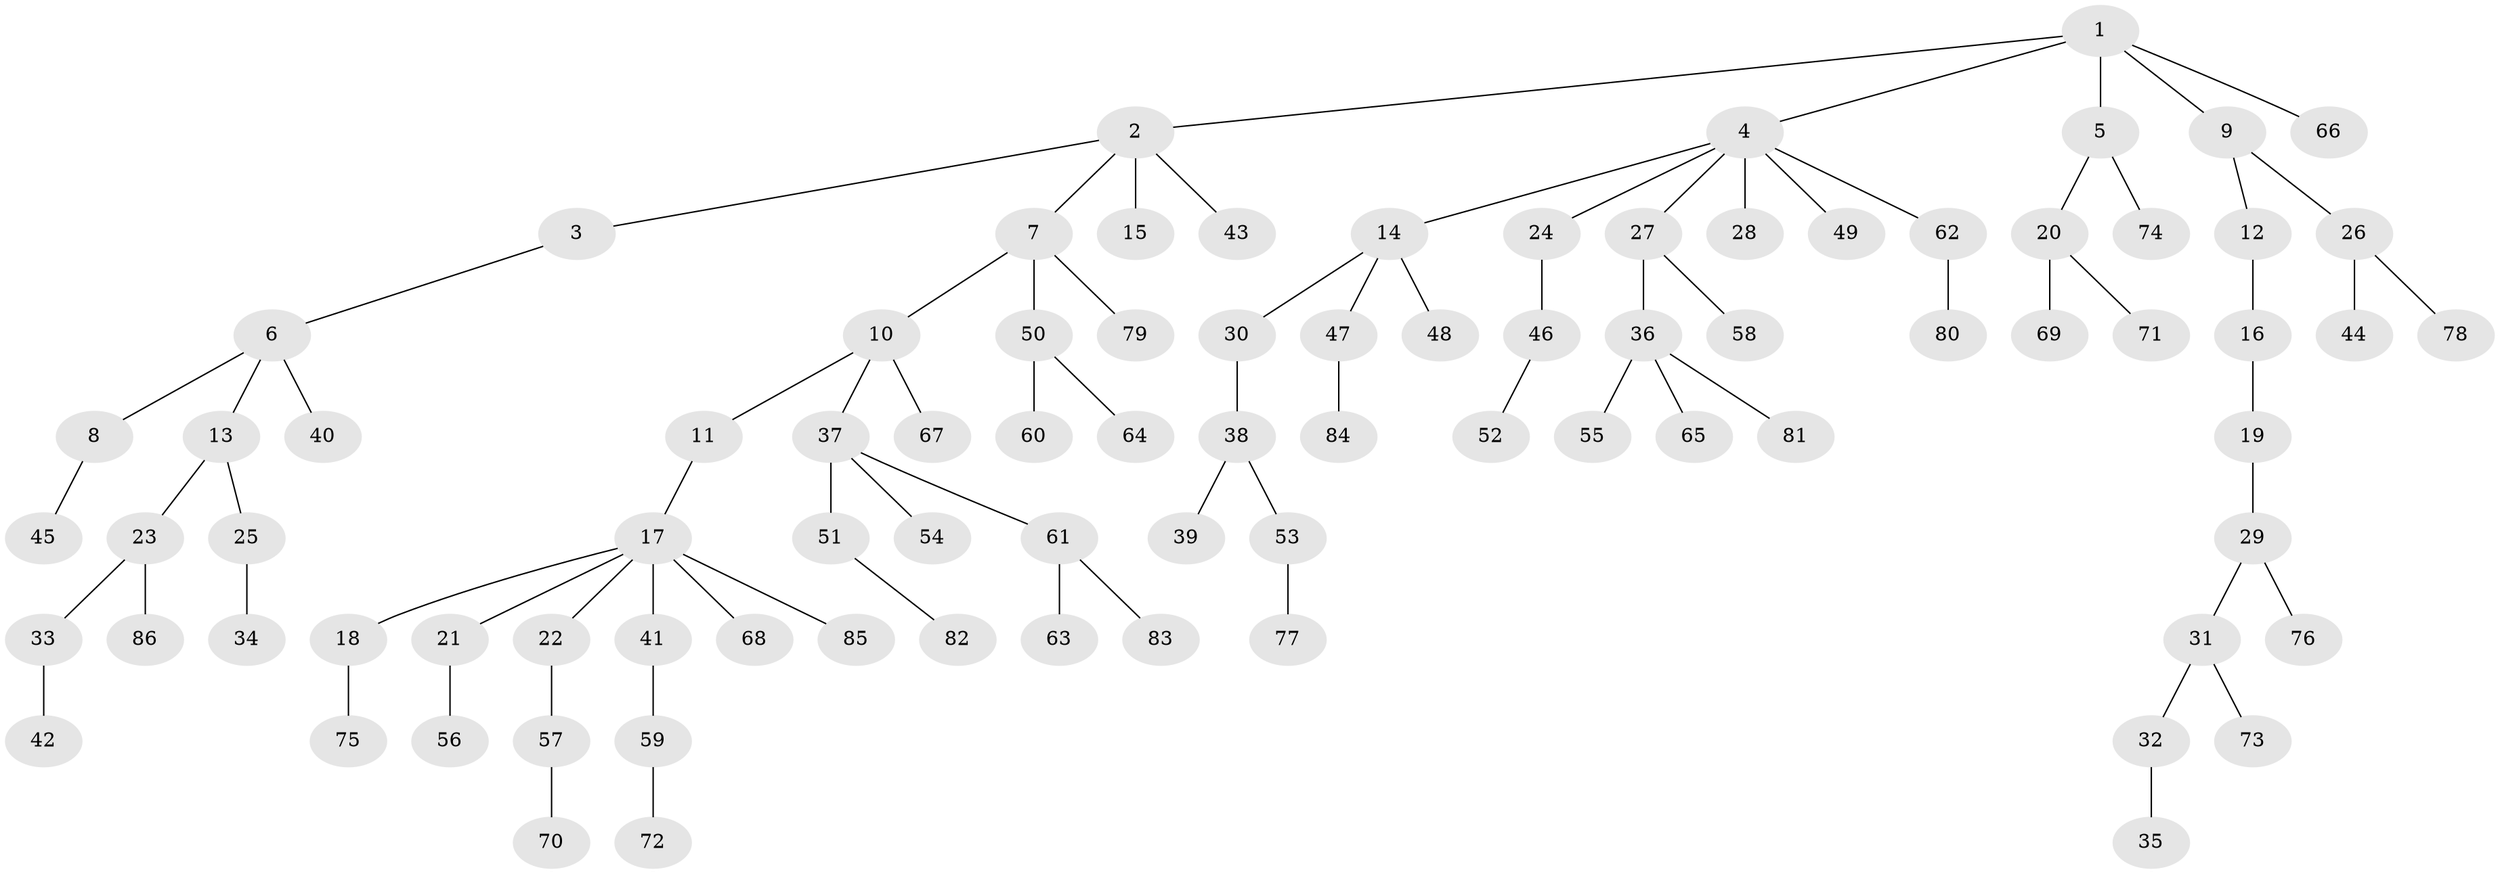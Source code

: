 // Generated by graph-tools (version 1.1) at 2025/11/02/27/25 16:11:25]
// undirected, 86 vertices, 85 edges
graph export_dot {
graph [start="1"]
  node [color=gray90,style=filled];
  1;
  2;
  3;
  4;
  5;
  6;
  7;
  8;
  9;
  10;
  11;
  12;
  13;
  14;
  15;
  16;
  17;
  18;
  19;
  20;
  21;
  22;
  23;
  24;
  25;
  26;
  27;
  28;
  29;
  30;
  31;
  32;
  33;
  34;
  35;
  36;
  37;
  38;
  39;
  40;
  41;
  42;
  43;
  44;
  45;
  46;
  47;
  48;
  49;
  50;
  51;
  52;
  53;
  54;
  55;
  56;
  57;
  58;
  59;
  60;
  61;
  62;
  63;
  64;
  65;
  66;
  67;
  68;
  69;
  70;
  71;
  72;
  73;
  74;
  75;
  76;
  77;
  78;
  79;
  80;
  81;
  82;
  83;
  84;
  85;
  86;
  1 -- 2;
  1 -- 4;
  1 -- 5;
  1 -- 9;
  1 -- 66;
  2 -- 3;
  2 -- 7;
  2 -- 15;
  2 -- 43;
  3 -- 6;
  4 -- 14;
  4 -- 24;
  4 -- 27;
  4 -- 28;
  4 -- 49;
  4 -- 62;
  5 -- 20;
  5 -- 74;
  6 -- 8;
  6 -- 13;
  6 -- 40;
  7 -- 10;
  7 -- 50;
  7 -- 79;
  8 -- 45;
  9 -- 12;
  9 -- 26;
  10 -- 11;
  10 -- 37;
  10 -- 67;
  11 -- 17;
  12 -- 16;
  13 -- 23;
  13 -- 25;
  14 -- 30;
  14 -- 47;
  14 -- 48;
  16 -- 19;
  17 -- 18;
  17 -- 21;
  17 -- 22;
  17 -- 41;
  17 -- 68;
  17 -- 85;
  18 -- 75;
  19 -- 29;
  20 -- 69;
  20 -- 71;
  21 -- 56;
  22 -- 57;
  23 -- 33;
  23 -- 86;
  24 -- 46;
  25 -- 34;
  26 -- 44;
  26 -- 78;
  27 -- 36;
  27 -- 58;
  29 -- 31;
  29 -- 76;
  30 -- 38;
  31 -- 32;
  31 -- 73;
  32 -- 35;
  33 -- 42;
  36 -- 55;
  36 -- 65;
  36 -- 81;
  37 -- 51;
  37 -- 54;
  37 -- 61;
  38 -- 39;
  38 -- 53;
  41 -- 59;
  46 -- 52;
  47 -- 84;
  50 -- 60;
  50 -- 64;
  51 -- 82;
  53 -- 77;
  57 -- 70;
  59 -- 72;
  61 -- 63;
  61 -- 83;
  62 -- 80;
}
